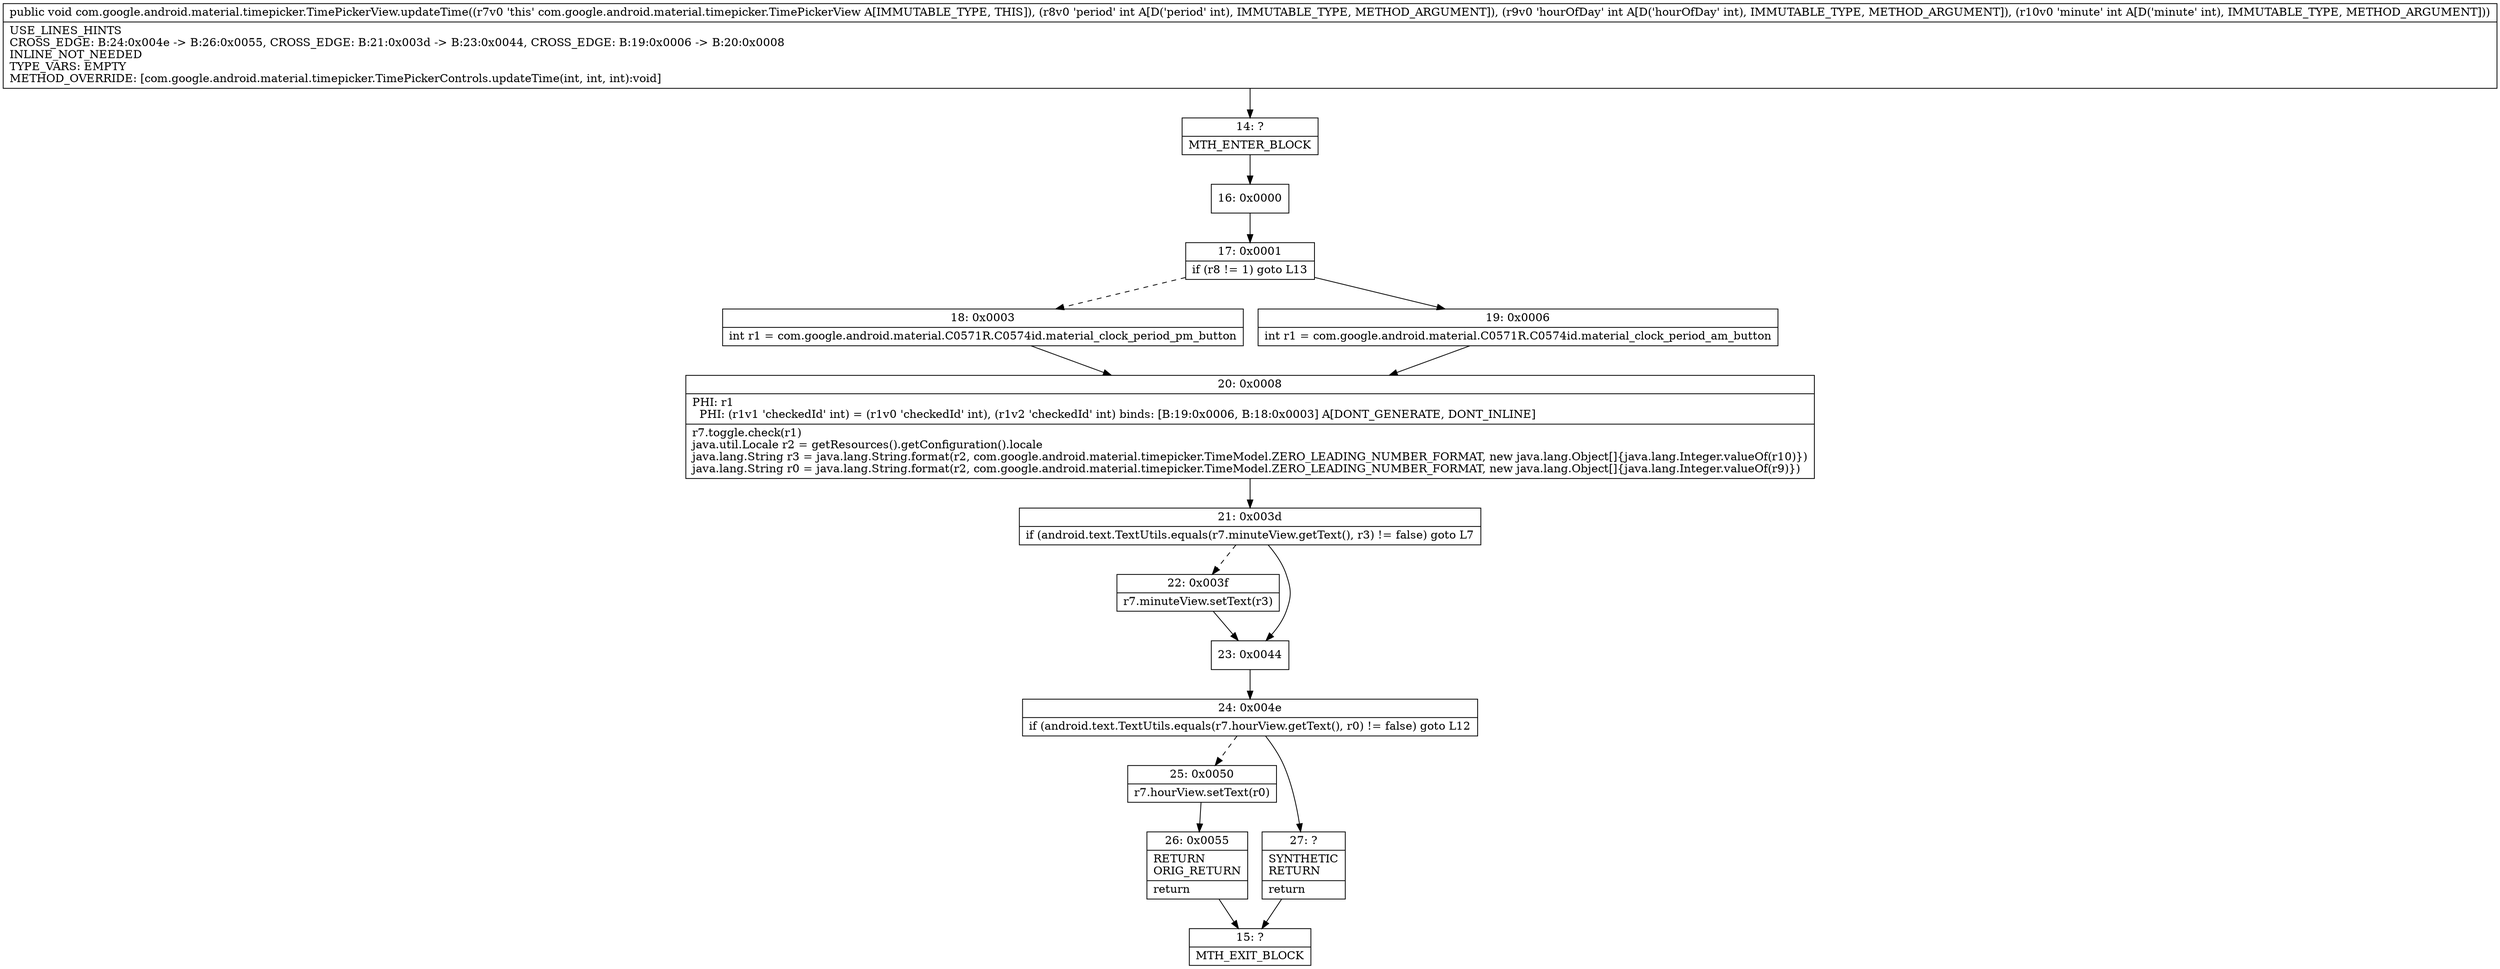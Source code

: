 digraph "CFG forcom.google.android.material.timepicker.TimePickerView.updateTime(III)V" {
Node_14 [shape=record,label="{14\:\ ?|MTH_ENTER_BLOCK\l}"];
Node_16 [shape=record,label="{16\:\ 0x0000}"];
Node_17 [shape=record,label="{17\:\ 0x0001|if (r8 != 1) goto L13\l}"];
Node_18 [shape=record,label="{18\:\ 0x0003|int r1 = com.google.android.material.C0571R.C0574id.material_clock_period_pm_button\l}"];
Node_20 [shape=record,label="{20\:\ 0x0008|PHI: r1 \l  PHI: (r1v1 'checkedId' int) = (r1v0 'checkedId' int), (r1v2 'checkedId' int) binds: [B:19:0x0006, B:18:0x0003] A[DONT_GENERATE, DONT_INLINE]\l|r7.toggle.check(r1)\ljava.util.Locale r2 = getResources().getConfiguration().locale\ljava.lang.String r3 = java.lang.String.format(r2, com.google.android.material.timepicker.TimeModel.ZERO_LEADING_NUMBER_FORMAT, new java.lang.Object[]\{java.lang.Integer.valueOf(r10)\})\ljava.lang.String r0 = java.lang.String.format(r2, com.google.android.material.timepicker.TimeModel.ZERO_LEADING_NUMBER_FORMAT, new java.lang.Object[]\{java.lang.Integer.valueOf(r9)\})\l}"];
Node_21 [shape=record,label="{21\:\ 0x003d|if (android.text.TextUtils.equals(r7.minuteView.getText(), r3) != false) goto L7\l}"];
Node_22 [shape=record,label="{22\:\ 0x003f|r7.minuteView.setText(r3)\l}"];
Node_23 [shape=record,label="{23\:\ 0x0044}"];
Node_24 [shape=record,label="{24\:\ 0x004e|if (android.text.TextUtils.equals(r7.hourView.getText(), r0) != false) goto L12\l}"];
Node_25 [shape=record,label="{25\:\ 0x0050|r7.hourView.setText(r0)\l}"];
Node_26 [shape=record,label="{26\:\ 0x0055|RETURN\lORIG_RETURN\l|return\l}"];
Node_15 [shape=record,label="{15\:\ ?|MTH_EXIT_BLOCK\l}"];
Node_27 [shape=record,label="{27\:\ ?|SYNTHETIC\lRETURN\l|return\l}"];
Node_19 [shape=record,label="{19\:\ 0x0006|int r1 = com.google.android.material.C0571R.C0574id.material_clock_period_am_button\l}"];
MethodNode[shape=record,label="{public void com.google.android.material.timepicker.TimePickerView.updateTime((r7v0 'this' com.google.android.material.timepicker.TimePickerView A[IMMUTABLE_TYPE, THIS]), (r8v0 'period' int A[D('period' int), IMMUTABLE_TYPE, METHOD_ARGUMENT]), (r9v0 'hourOfDay' int A[D('hourOfDay' int), IMMUTABLE_TYPE, METHOD_ARGUMENT]), (r10v0 'minute' int A[D('minute' int), IMMUTABLE_TYPE, METHOD_ARGUMENT]))  | USE_LINES_HINTS\lCROSS_EDGE: B:24:0x004e \-\> B:26:0x0055, CROSS_EDGE: B:21:0x003d \-\> B:23:0x0044, CROSS_EDGE: B:19:0x0006 \-\> B:20:0x0008\lINLINE_NOT_NEEDED\lTYPE_VARS: EMPTY\lMETHOD_OVERRIDE: [com.google.android.material.timepicker.TimePickerControls.updateTime(int, int, int):void]\l}"];
MethodNode -> Node_14;Node_14 -> Node_16;
Node_16 -> Node_17;
Node_17 -> Node_18[style=dashed];
Node_17 -> Node_19;
Node_18 -> Node_20;
Node_20 -> Node_21;
Node_21 -> Node_22[style=dashed];
Node_21 -> Node_23;
Node_22 -> Node_23;
Node_23 -> Node_24;
Node_24 -> Node_25[style=dashed];
Node_24 -> Node_27;
Node_25 -> Node_26;
Node_26 -> Node_15;
Node_27 -> Node_15;
Node_19 -> Node_20;
}

